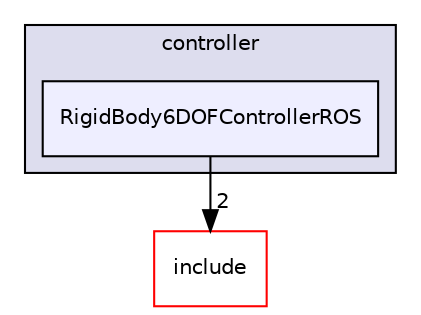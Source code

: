 digraph "/root/scrimmage/scrimmage/src/plugins/controller/RigidBody6DOFControllerROS" {
  compound=true
  node [ fontsize="10", fontname="Helvetica"];
  edge [ labelfontsize="10", labelfontname="Helvetica"];
  subgraph clusterdir_c915aa27e6120cf8f6d19a96e78171a2 {
    graph [ bgcolor="#ddddee", pencolor="black", label="controller" fontname="Helvetica", fontsize="10", URL="dir_c915aa27e6120cf8f6d19a96e78171a2.html"]
  dir_af75ebfe37083a6f08819ff998bb912e [shape=box, label="RigidBody6DOFControllerROS", style="filled", fillcolor="#eeeeff", pencolor="black", URL="dir_af75ebfe37083a6f08819ff998bb912e.html"];
  }
  dir_d44c64559bbebec7f509842c48db8b23 [shape=box label="include" fillcolor="white" style="filled" color="red" URL="dir_d44c64559bbebec7f509842c48db8b23.html"];
  dir_af75ebfe37083a6f08819ff998bb912e->dir_d44c64559bbebec7f509842c48db8b23 [headlabel="2", labeldistance=1.5 headhref="dir_000211_000004.html"];
}
